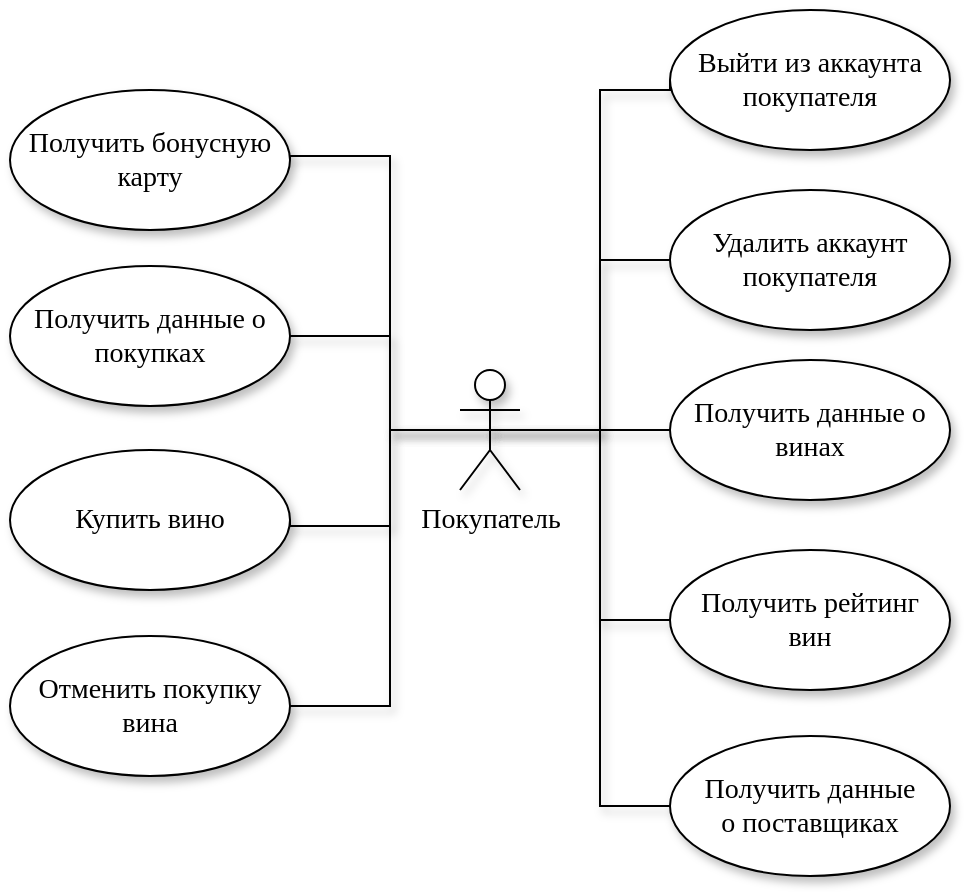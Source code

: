 <mxfile version="20.2.8" type="device"><diagram id="MoH6Y2R_AdpGqbGK8XAG" name="Page-1"><mxGraphModel dx="1466" dy="589" grid="1" gridSize="10" guides="1" tooltips="1" connect="1" arrows="1" fold="1" page="1" pageScale="1" pageWidth="500" pageHeight="500" math="0" shadow="0"><root><mxCell id="0"/><mxCell id="1" parent="0"/><mxCell id="T_eLvntfkZ01jLBQmIbZ-3" style="edgeStyle=orthogonalEdgeStyle;rounded=0;orthogonalLoop=1;jettySize=auto;html=1;exitX=0.5;exitY=0.5;exitDx=0;exitDy=0;exitPerimeter=0;entryX=0;entryY=0.5;entryDx=0;entryDy=0;fontFamily=Times New Roman;fontSize=14;endArrow=none;endFill=0;shadow=1;" parent="1" source="T_eLvntfkZ01jLBQmIbZ-7" target="T_eLvntfkZ01jLBQmIbZ-10" edge="1"><mxGeometry relative="1" as="geometry"><Array as="points"><mxPoint x="-190" y="244"/><mxPoint x="-190" y="74"/><mxPoint x="-155" y="74"/></Array></mxGeometry></mxCell><mxCell id="T_eLvntfkZ01jLBQmIbZ-6" style="edgeStyle=orthogonalEdgeStyle;rounded=0;orthogonalLoop=1;jettySize=auto;html=1;exitX=0.5;exitY=0.5;exitDx=0;exitDy=0;exitPerimeter=0;entryX=0;entryY=0.5;entryDx=0;entryDy=0;fontFamily=Times New Roman;fontSize=14;endArrow=none;endFill=0;shadow=1;" parent="1" source="T_eLvntfkZ01jLBQmIbZ-7" target="Mqb5v_7sOQf40GGbvgFc-4" edge="1"><mxGeometry relative="1" as="geometry"><Array as="points"><mxPoint x="-155" y="244"/></Array><mxPoint x="-155" y="339" as="targetPoint"/></mxGeometry></mxCell><mxCell id="Mqb5v_7sOQf40GGbvgFc-6" style="edgeStyle=orthogonalEdgeStyle;rounded=0;orthogonalLoop=1;jettySize=auto;html=1;exitX=0.5;exitY=0.5;exitDx=0;exitDy=0;exitPerimeter=0;entryX=0;entryY=0.5;entryDx=0;entryDy=0;shadow=1;endArrow=none;endFill=0;" edge="1" parent="1" source="T_eLvntfkZ01jLBQmIbZ-7" target="l9whXKzWX6i6eL7v-sF3-1"><mxGeometry relative="1" as="geometry"><Array as="points"><mxPoint x="-190" y="244"/><mxPoint x="-190" y="159"/></Array></mxGeometry></mxCell><mxCell id="Mqb5v_7sOQf40GGbvgFc-7" style="edgeStyle=orthogonalEdgeStyle;rounded=0;orthogonalLoop=1;jettySize=auto;html=1;exitX=0.5;exitY=0.5;exitDx=0;exitDy=0;exitPerimeter=0;entryX=0;entryY=0.5;entryDx=0;entryDy=0;shadow=1;endArrow=none;endFill=0;" edge="1" parent="1" source="T_eLvntfkZ01jLBQmIbZ-7" target="Mqb5v_7sOQf40GGbvgFc-1"><mxGeometry relative="1" as="geometry"><Array as="points"><mxPoint x="-190" y="244"/><mxPoint x="-190" y="339"/></Array></mxGeometry></mxCell><mxCell id="Mqb5v_7sOQf40GGbvgFc-8" style="edgeStyle=orthogonalEdgeStyle;rounded=0;orthogonalLoop=1;jettySize=auto;html=1;exitX=0.5;exitY=0.5;exitDx=0;exitDy=0;exitPerimeter=0;entryX=0;entryY=0.5;entryDx=0;entryDy=0;shadow=1;endArrow=none;endFill=0;" edge="1" parent="1" source="T_eLvntfkZ01jLBQmIbZ-7" target="Mqb5v_7sOQf40GGbvgFc-3"><mxGeometry relative="1" as="geometry"><Array as="points"><mxPoint x="-190" y="244"/><mxPoint x="-190" y="432"/></Array></mxGeometry></mxCell><mxCell id="T_eLvntfkZ01jLBQmIbZ-7" value="Покупатель" style="shape=umlActor;verticalLabelPosition=bottom;verticalAlign=top;html=1;fontFamily=Times New Roman;fontSize=14;shadow=1;" parent="1" vertex="1"><mxGeometry x="-260" y="214" width="30" height="60" as="geometry"/></mxCell><mxCell id="T_eLvntfkZ01jLBQmIbZ-10" value="Выйти из аккаунта покупателя" style="ellipse;whiteSpace=wrap;html=1;fontFamily=Times New Roman;fontSize=14;shadow=1;" parent="1" vertex="1"><mxGeometry x="-155" y="34" width="140" height="70" as="geometry"/></mxCell><mxCell id="l9whXKzWX6i6eL7v-sF3-11" style="edgeStyle=orthogonalEdgeStyle;rounded=0;orthogonalLoop=1;jettySize=auto;html=1;exitX=1;exitY=0.5;exitDx=0;exitDy=0;entryX=0.5;entryY=0.5;entryDx=0;entryDy=0;entryPerimeter=0;endArrow=none;endFill=0;shadow=1;" parent="1" source="Mqb5v_7sOQf40GGbvgFc-5" target="T_eLvntfkZ01jLBQmIbZ-7" edge="1"><mxGeometry relative="1" as="geometry"><Array as="points"><mxPoint x="-355" y="107"/><mxPoint x="-295" y="107"/><mxPoint x="-295" y="154"/></Array><mxPoint x="-335" y="107" as="sourcePoint"/></mxGeometry></mxCell><mxCell id="l9whXKzWX6i6eL7v-sF3-12" style="edgeStyle=orthogonalEdgeStyle;rounded=0;orthogonalLoop=1;jettySize=auto;html=1;exitX=1;exitY=0.5;exitDx=0;exitDy=0;entryX=0.5;entryY=0.5;entryDx=0;entryDy=0;entryPerimeter=0;endArrow=none;endFill=0;shadow=1;" parent="1" source="Iz55jivlWVwm9G-fOAjz-2" target="T_eLvntfkZ01jLBQmIbZ-7" edge="1"><mxGeometry relative="1" as="geometry"><Array as="points"><mxPoint x="-295" y="197"/><mxPoint x="-295" y="244"/></Array></mxGeometry></mxCell><mxCell id="Iz55jivlWVwm9G-fOAjz-2" value="Получить данные о покупках" style="ellipse;whiteSpace=wrap;html=1;fontFamily=Times New Roman;fontSize=14;shadow=1;" parent="1" vertex="1"><mxGeometry x="-485" y="162" width="140" height="70" as="geometry"/></mxCell><mxCell id="l9whXKzWX6i6eL7v-sF3-1" value="Удалить аккаунт покупателя" style="ellipse;whiteSpace=wrap;html=1;fontFamily=Times New Roman;fontSize=14;shadow=1;" parent="1" vertex="1"><mxGeometry x="-155" y="124" width="140" height="70" as="geometry"/></mxCell><mxCell id="l9whXKzWX6i6eL7v-sF3-13" style="edgeStyle=orthogonalEdgeStyle;rounded=0;orthogonalLoop=1;jettySize=auto;html=1;exitX=1;exitY=0.5;exitDx=0;exitDy=0;entryX=0.5;entryY=0.5;entryDx=0;entryDy=0;entryPerimeter=0;endArrow=none;endFill=0;shadow=1;" parent="1" source="Mqb5v_7sOQf40GGbvgFc-2" target="T_eLvntfkZ01jLBQmIbZ-7" edge="1"><mxGeometry relative="1" as="geometry"><Array as="points"><mxPoint x="-345" y="292"/><mxPoint x="-295" y="292"/><mxPoint x="-295" y="244"/></Array><mxPoint x="-335" y="292" as="sourcePoint"/></mxGeometry></mxCell><mxCell id="l9whXKzWX6i6eL7v-sF3-14" style="edgeStyle=orthogonalEdgeStyle;rounded=0;orthogonalLoop=1;jettySize=auto;html=1;exitX=1;exitY=0.5;exitDx=0;exitDy=0;entryX=0.5;entryY=0.5;entryDx=0;entryDy=0;entryPerimeter=0;endArrow=none;endFill=0;shadow=1;" parent="1" source="l9whXKzWX6i6eL7v-sF3-8" target="T_eLvntfkZ01jLBQmIbZ-7" edge="1"><mxGeometry relative="1" as="geometry"><Array as="points"><mxPoint x="-295" y="382"/><mxPoint x="-295" y="244"/></Array></mxGeometry></mxCell><mxCell id="l9whXKzWX6i6eL7v-sF3-8" value="Отменить покупку вина" style="ellipse;whiteSpace=wrap;html=1;fontFamily=Times New Roman;fontSize=14;shadow=1;" parent="1" vertex="1"><mxGeometry x="-485" y="347" width="140" height="70" as="geometry"/></mxCell><mxCell id="Mqb5v_7sOQf40GGbvgFc-1" value="Получить рейтинг&lt;br&gt;вин" style="ellipse;whiteSpace=wrap;html=1;fontFamily=Times New Roman;fontSize=14;shadow=1;" vertex="1" parent="1"><mxGeometry x="-155" y="304" width="140" height="70" as="geometry"/></mxCell><mxCell id="Mqb5v_7sOQf40GGbvgFc-2" value="Купить вино" style="ellipse;whiteSpace=wrap;html=1;fontFamily=Times New Roman;fontSize=14;shadow=1;" vertex="1" parent="1"><mxGeometry x="-485" y="254" width="140" height="70" as="geometry"/></mxCell><mxCell id="Mqb5v_7sOQf40GGbvgFc-3" value="Получить данные&lt;br&gt;о поставщиках" style="ellipse;whiteSpace=wrap;html=1;fontFamily=Times New Roman;fontSize=14;shadow=1;" vertex="1" parent="1"><mxGeometry x="-155" y="397" width="140" height="70" as="geometry"/></mxCell><mxCell id="Mqb5v_7sOQf40GGbvgFc-4" value="Получить данные о винах" style="ellipse;whiteSpace=wrap;html=1;fontFamily=Times New Roman;fontSize=14;shadow=1;" vertex="1" parent="1"><mxGeometry x="-155" y="209" width="140" height="70" as="geometry"/></mxCell><mxCell id="Mqb5v_7sOQf40GGbvgFc-5" value="Получить бонусную карту" style="ellipse;whiteSpace=wrap;html=1;fontFamily=Times New Roman;fontSize=14;shadow=1;" vertex="1" parent="1"><mxGeometry x="-485" y="74" width="140" height="70" as="geometry"/></mxCell></root></mxGraphModel></diagram></mxfile>